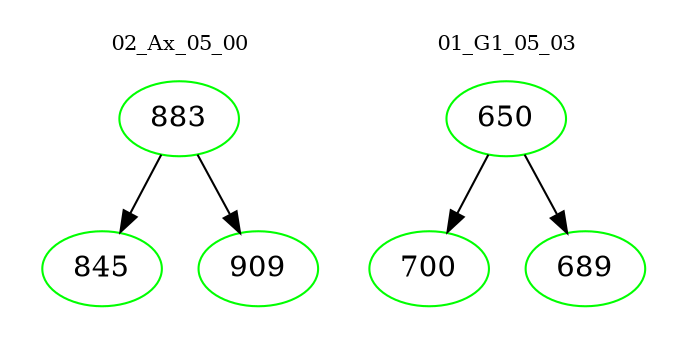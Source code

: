 digraph{
subgraph cluster_0 {
color = white
label = "02_Ax_05_00";
fontsize=10;
T0_883 [label="883", color="green"]
T0_883 -> T0_845 [color="black"]
T0_845 [label="845", color="green"]
T0_883 -> T0_909 [color="black"]
T0_909 [label="909", color="green"]
}
subgraph cluster_1 {
color = white
label = "01_G1_05_03";
fontsize=10;
T1_650 [label="650", color="green"]
T1_650 -> T1_700 [color="black"]
T1_700 [label="700", color="green"]
T1_650 -> T1_689 [color="black"]
T1_689 [label="689", color="green"]
}
}
